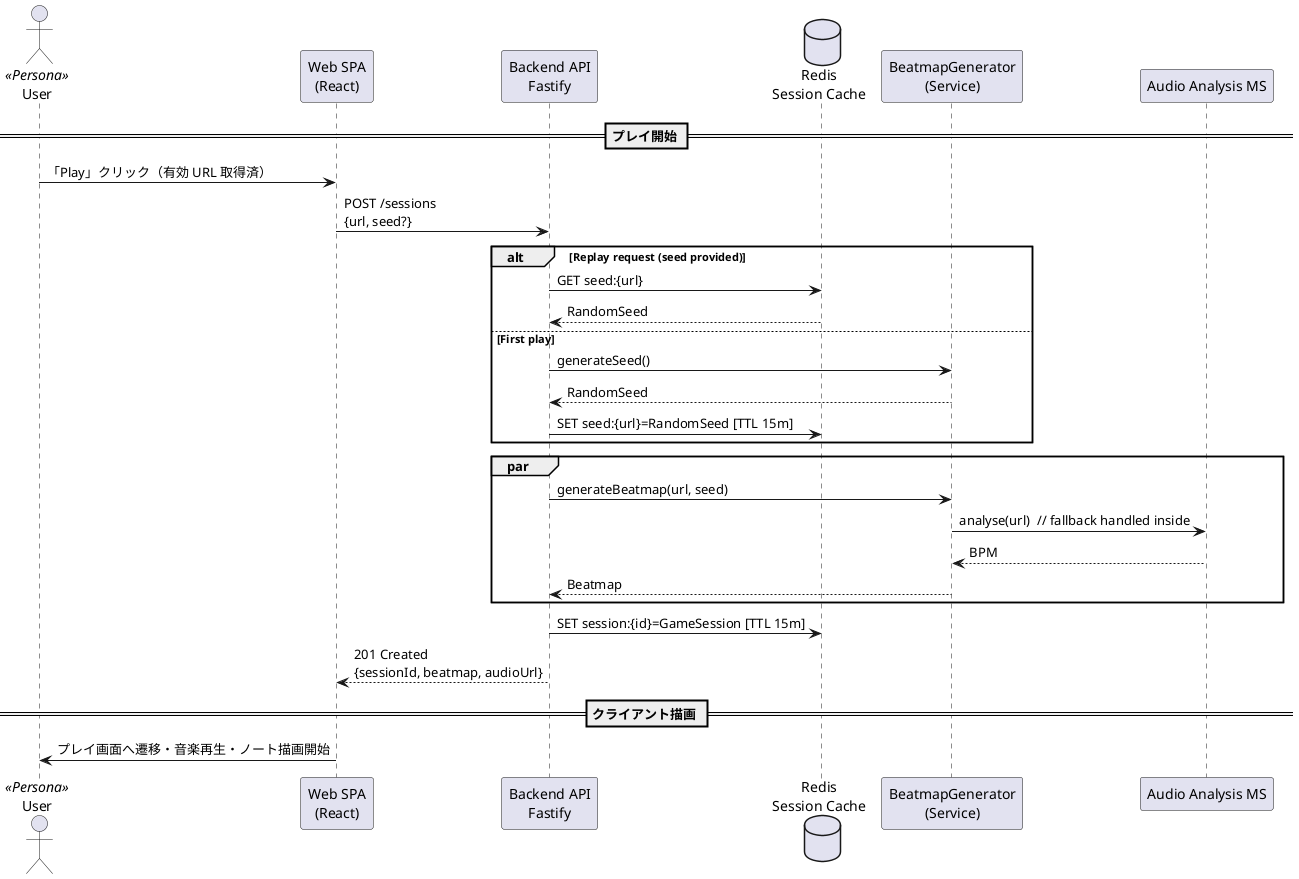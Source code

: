 @startuml
' ==============================================================
' Sequence Diagram — Immediate Play Start ()
' ==============================================================
actor User  as user <<Persona>>
participant "Web SPA\n(React)"            as spa
participant "Backend API\nFastify"        as api
database    "Redis\nSession Cache"        as cache
participant "BeatmapGenerator\n(Service)" as gen
participant "Audio Analysis MS"           as audio

== プレイ開始 ==
user -> spa : 「Play」クリック（有効 URL 取得済）
spa -> api  : POST /sessions\n{url, seed?}  

' --- 譜面シード決定 ---
alt Replay request (seed provided)
    api -> cache : GET seed:{url}
    cache --> api : RandomSeed
else First play
    api -> gen : generateSeed()
    gen --> api : RandomSeed
    api -> cache : SET seed:{url}=RandomSeed [TTL 15m]
end

' --- 譜面生成 & BPM解析 (並列) ---
par
    api -> gen : generateBeatmap(url, seed)
    gen -> audio : analyse(url)  // fallback handled inside
    audio --> gen : BPM
    gen --> api : Beatmap
end par

' --- セッション登録 ---
api -> cache : SET session:{id}=GameSession [TTL 15m]

api --> spa : 201 Created\n{sessionId, beatmap, audioUrl}

== クライアント描画 ==
spa -> user : プレイ画面へ遷移・音楽再生・ノート描画開始

@enduml
